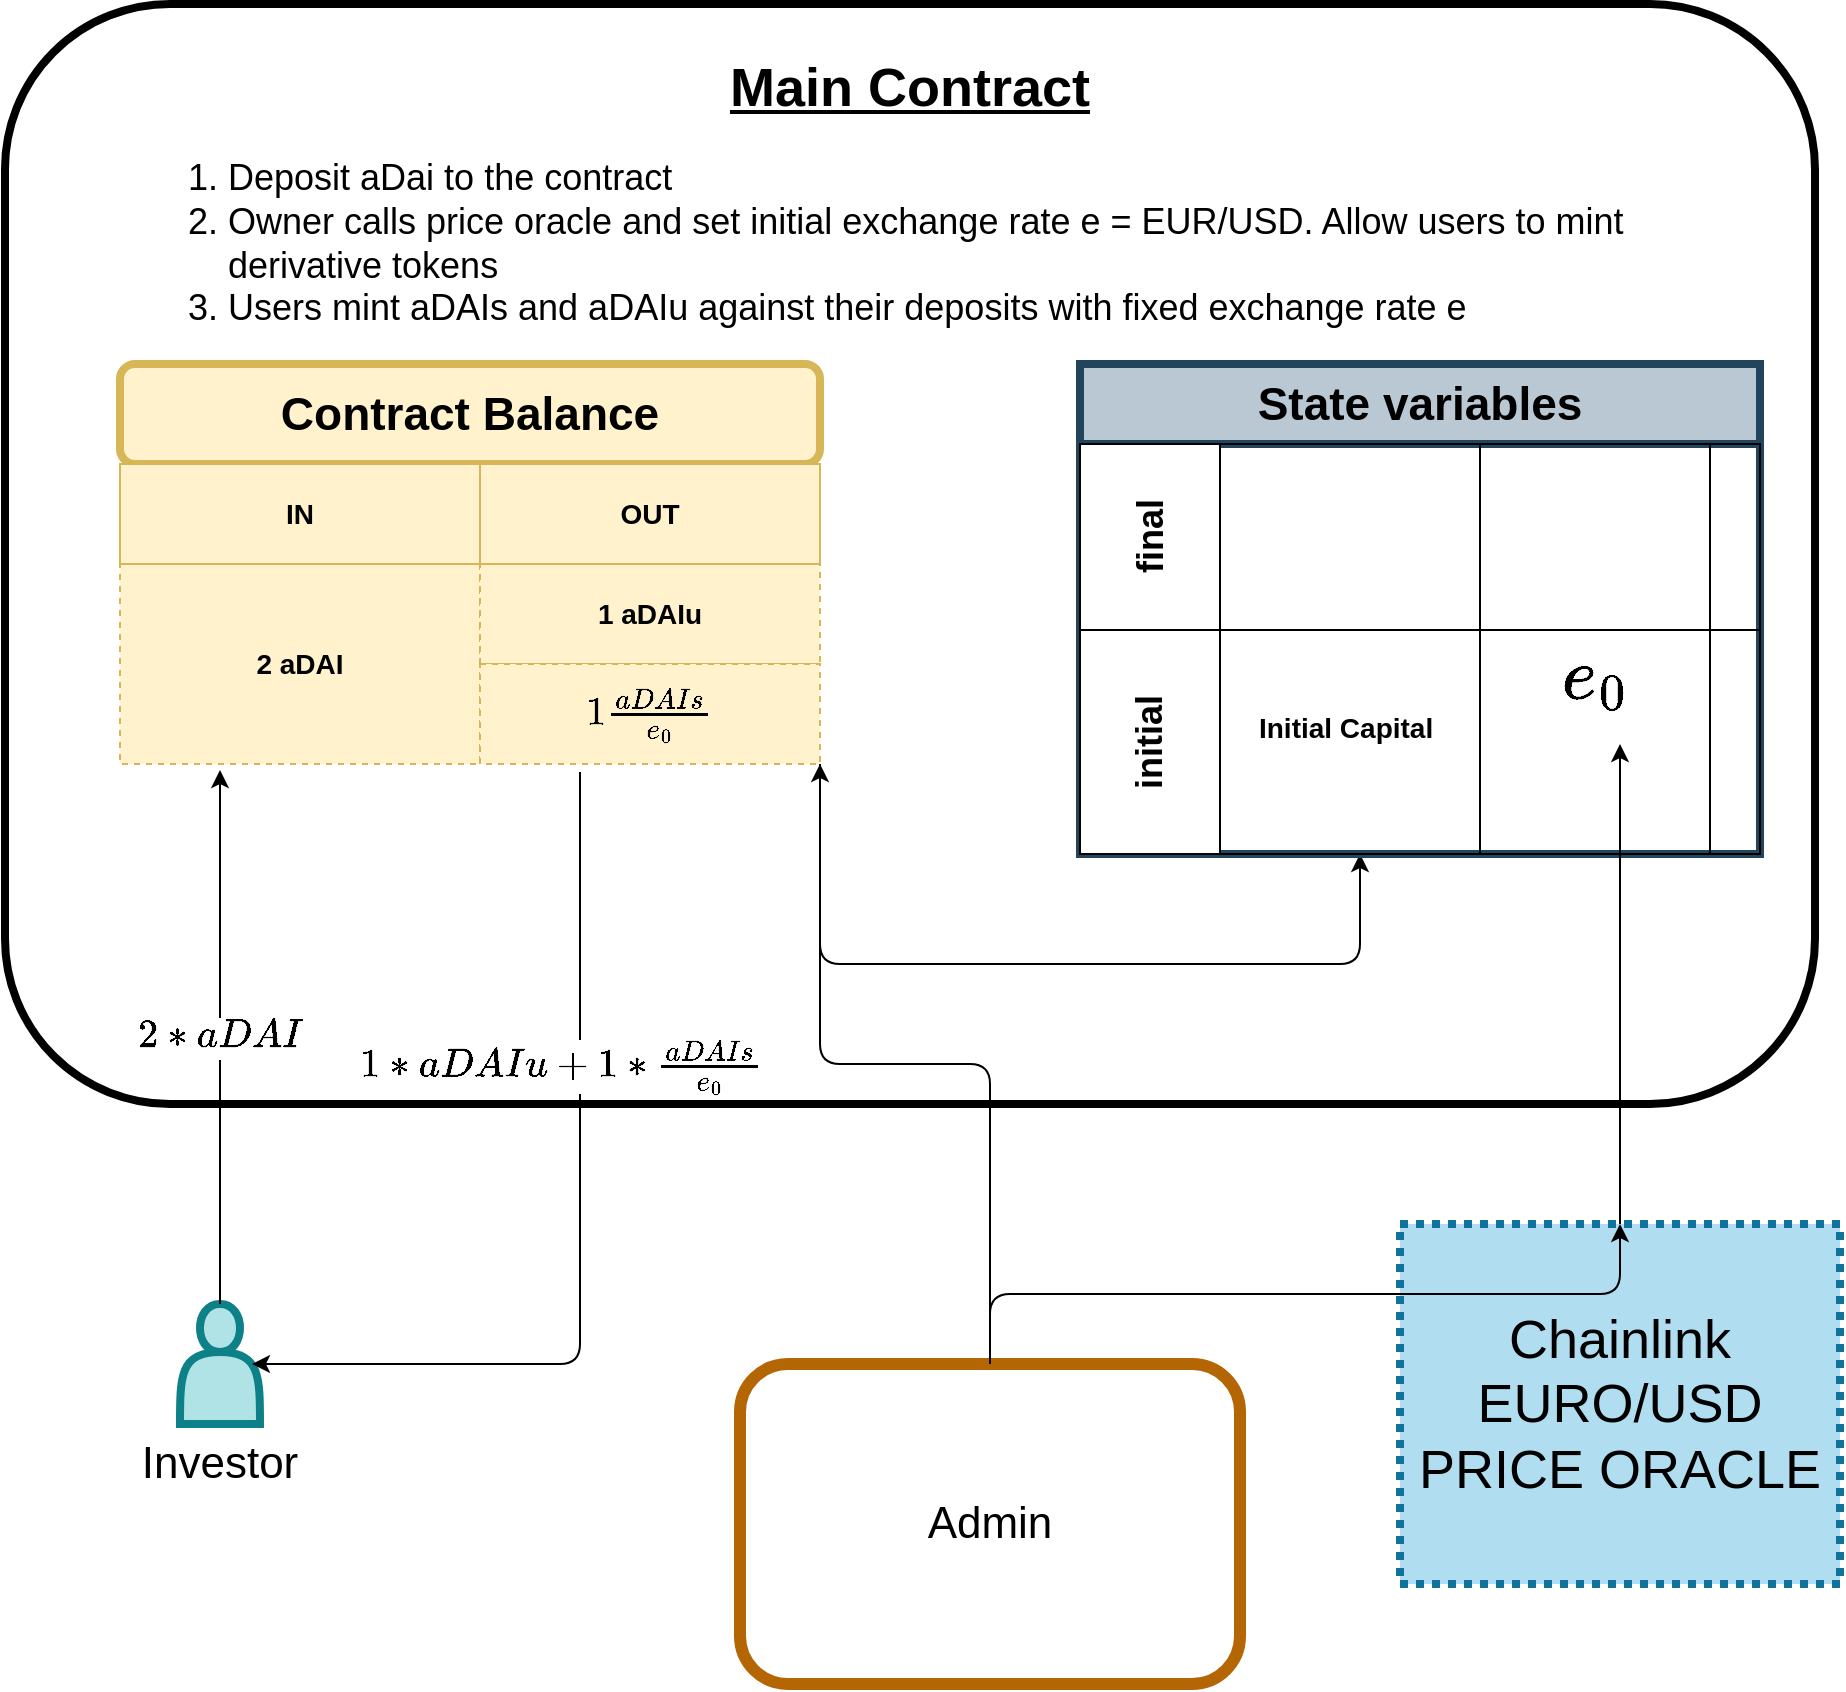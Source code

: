 <mxfile version="13.8.1" type="github" pages="2">
  <diagram id="2dJAtTzYBBDmyN-PzjmT" name="Page-1">
    <mxGraphModel dx="2272" dy="1894" grid="1" gridSize="10" guides="1" tooltips="1" connect="1" arrows="1" fold="1" page="1" pageScale="1" pageWidth="850" pageHeight="1100" math="1" shadow="0">
      <root>
        <mxCell id="0" />
        <mxCell id="1" parent="0" />
        <mxCell id="4XUhLhnA6siuGQTpz5Ow-35" value="&lt;span style=&quot;font-size: 27px&quot;&gt;Chainlink EURO/USD &lt;br&gt;PRICE ORACLE&lt;/span&gt;" style="rounded=0;whiteSpace=wrap;html=1;shadow=0;dashed=1;dashPattern=1 1;labelBackgroundColor=none;strokeWidth=4;align=center;strokeColor=#10739e;glass=0;sketch=0;fillColor=#b1ddf0;fontSize=27;" parent="1" vertex="1">
          <mxGeometry x="690" y="280" width="220" height="180" as="geometry" />
        </mxCell>
        <mxCell id="G5pyGGpDoqd2RvzIEwfP-1" value="" style="shape=actor;whiteSpace=wrap;html=1;rounded=0;shadow=0;glass=0;labelBackgroundColor=none;sketch=0;strokeWidth=4;fillColor=#b0e3e6;fontSize=27;align=center;strokeColor=#0e8088;" parent="1" vertex="1">
          <mxGeometry x="80" y="320" width="40" height="60" as="geometry" />
        </mxCell>
        <mxCell id="uuhmvlGmtuIwiNIzIhra-4" value="" style="endArrow=classic;html=1;fontSize=27;fontColor=#000000;entryX=0.9;entryY=0.5;entryDx=0;entryDy=0;entryPerimeter=0;" parent="1" target="G5pyGGpDoqd2RvzIEwfP-1" edge="1">
          <mxGeometry relative="1" as="geometry">
            <mxPoint x="280" y="54" as="sourcePoint" />
            <mxPoint x="390" y="60" as="targetPoint" />
            <Array as="points">
              <mxPoint x="280" y="350" />
            </Array>
          </mxGeometry>
        </mxCell>
        <mxCell id="uuhmvlGmtuIwiNIzIhra-5" value="&lt;span style=&quot;font-family: &amp;#34;courier new&amp;#34; , &amp;#34;courier&amp;#34; , monospace ; text-align: left&quot;&gt;&lt;font style=&quot;font-size: 17px&quot;&gt;\(1*aDAIu + 1*\frac{aDAIs}{e_0}\)&lt;/font&gt;&lt;/span&gt;" style="edgeLabel;resizable=0;html=1;align=center;verticalAlign=middle;fontSize=16;" parent="uuhmvlGmtuIwiNIzIhra-4" connectable="0" vertex="1">
          <mxGeometry relative="1" as="geometry">
            <mxPoint x="-10.04" y="-83.69" as="offset" />
          </mxGeometry>
        </mxCell>
        <mxCell id="uuhmvlGmtuIwiNIzIhra-6" value="" style="endArrow=classic;html=1;fontSize=27;fontColor=#000000;exitX=0.5;exitY=0;exitDx=0;exitDy=0;" parent="1" source="G5pyGGpDoqd2RvzIEwfP-1" edge="1">
          <mxGeometry relative="1" as="geometry">
            <mxPoint x="250" y="220" as="sourcePoint" />
            <mxPoint x="100" y="53" as="targetPoint" />
          </mxGeometry>
        </mxCell>
        <mxCell id="uuhmvlGmtuIwiNIzIhra-7" value="&lt;span style=&quot;font-family: &amp;#34;courier new&amp;#34; , &amp;#34;courier&amp;#34; , monospace ; font-size: 17px ; text-align: left&quot;&gt;\(2*aDAI\)&lt;/span&gt;" style="edgeLabel;resizable=0;html=1;align=center;verticalAlign=middle;fontSize=16;" parent="uuhmvlGmtuIwiNIzIhra-6" connectable="0" vertex="1">
          <mxGeometry relative="1" as="geometry" />
        </mxCell>
        <mxCell id="4XUhLhnA6siuGQTpz5Ow-33" value="&lt;h1&gt;&lt;font style=&quot;font-size: 27px&quot;&gt;&lt;u&gt;Main Contract&lt;/u&gt;&lt;/font&gt;&lt;/h1&gt;&lt;p style=&quot;font-size: 19px&quot;&gt;&lt;/p&gt;&lt;ol style=&quot;font-size: 18px&quot;&gt;&lt;li style=&quot;text-align: left&quot;&gt;&lt;font style=&quot;font-size: 18px&quot;&gt;Deposit aDai to the contract&lt;/font&gt;&lt;/li&gt;&lt;li style=&quot;text-align: left&quot;&gt;&lt;font style=&quot;font-size: 18px&quot;&gt;Owner calls price oracle and set initial exchange rate e = EUR/USD. Allow users to mint derivative tokens&lt;/font&gt;&lt;/li&gt;&lt;li style=&quot;text-align: left&quot;&gt;&lt;font style=&quot;font-size: 18px&quot;&gt;Users mint aDAIs and aDAIu against their deposits with fixed exchange rate e&lt;/font&gt;&lt;/li&gt;&lt;/ol&gt;&lt;p&gt;&lt;/p&gt;" style="text;html=1;strokeColor=none;fillColor=none;spacing=5;spacingTop=-20;whiteSpace=wrap;overflow=hidden;rounded=0;shadow=1;dashed=1;dashPattern=1 1;labelBackgroundColor=none;fontColor=#000000;align=center;" parent="1" vertex="1">
          <mxGeometry x="60" y="-310" width="770" height="150" as="geometry" />
        </mxCell>
        <mxCell id="jAntQp2-VzLY4A2VR2Bl-2" value="Admin" style="rounded=1;whiteSpace=wrap;html=1;shadow=0;glass=1;labelBackgroundColor=none;sketch=0;strokeWidth=6;fontFamily=Helvetica;fontSize=22;align=center;strokeColor=#b46504;fillColor=none;" parent="1" vertex="1">
          <mxGeometry x="360" y="350" width="250" height="160" as="geometry" />
        </mxCell>
        <mxCell id="jAntQp2-VzLY4A2VR2Bl-11" value="" style="edgeStyle=elbowEdgeStyle;elbow=vertical;endArrow=classic;html=1;fontFamily=Helvetica;fontSize=22;fontColor=#000000;exitX=1;exitY=1;exitDx=0;exitDy=0;" parent="1" edge="1">
          <mxGeometry width="50" height="50" relative="1" as="geometry">
            <mxPoint x="400" y="50" as="sourcePoint" />
            <mxPoint x="670" y="95" as="targetPoint" />
            <Array as="points">
              <mxPoint x="520" y="150" />
              <mxPoint x="400" y="50" />
              <mxPoint x="550" y="125" />
            </Array>
          </mxGeometry>
        </mxCell>
        <mxCell id="jAntQp2-VzLY4A2VR2Bl-15" value="" style="edgeStyle=elbowEdgeStyle;elbow=vertical;endArrow=classic;html=1;fontFamily=Helvetica;fontSize=22;fontColor=#000000;entryX=1;entryY=1;entryDx=0;entryDy=0;" parent="1" source="jAntQp2-VzLY4A2VR2Bl-2" edge="1">
          <mxGeometry width="50" height="50" relative="1" as="geometry">
            <mxPoint x="350" y="130" as="sourcePoint" />
            <mxPoint x="400" y="50" as="targetPoint" />
          </mxGeometry>
        </mxCell>
        <mxCell id="jAntQp2-VzLY4A2VR2Bl-17" value="" style="edgeStyle=elbowEdgeStyle;elbow=vertical;endArrow=classic;html=1;fontFamily=Helvetica;fontSize=22;fontColor=#000000;exitX=0.5;exitY=0;exitDx=0;exitDy=0;" parent="1" source="jAntQp2-VzLY4A2VR2Bl-2" edge="1">
          <mxGeometry width="50" height="50" relative="1" as="geometry">
            <mxPoint x="350" y="130" as="sourcePoint" />
            <mxPoint x="800" y="280" as="targetPoint" />
          </mxGeometry>
        </mxCell>
        <mxCell id="uuhmvlGmtuIwiNIzIhra-24" value="State variables" style="shape=table;childLayout=tableLayout;rowLines=0;columnLines=0;startSize=40;html=1;whiteSpace=wrap;collapsible=0;recursiveResize=0;expand=0;pointerEvents=0;fontStyle=1;align=center;rounded=0;shadow=0;glass=0;labelBackgroundColor=none;sketch=0;strokeWidth=4;fontSize=23;strokeColor=#23445d;fillColor=#BAC8D3;" parent="1" vertex="1">
          <mxGeometry x="530" y="-150" width="340" height="245" as="geometry" />
        </mxCell>
        <mxCell id="uuhmvlGmtuIwiNIzIhra-29" value="&lt;font style=&quot;font-size: 18px&quot;&gt;final&lt;/font&gt;" style="swimlane;horizontal=0;points=[[0,0.5],[1,0.5]];portConstraint=eastwest;startSize=70;html=1;whiteSpace=wrap;collapsible=0;recursiveResize=0;expand=0;pointerEvents=0;" parent="uuhmvlGmtuIwiNIzIhra-24" vertex="1">
          <mxGeometry y="40" width="340" height="93" as="geometry" />
        </mxCell>
        <mxCell id="uuhmvlGmtuIwiNIzIhra-30" value="" style="swimlane;connectable=0;startSize=0;html=1;whiteSpace=wrap;collapsible=0;recursiveResize=0;expand=0;pointerEvents=0;align=center;" parent="uuhmvlGmtuIwiNIzIhra-29" vertex="1">
          <mxGeometry x="70" width="130" height="93" as="geometry" />
        </mxCell>
        <mxCell id="uuhmvlGmtuIwiNIzIhra-31" value="" style="swimlane;connectable=0;startSize=0;html=1;whiteSpace=wrap;collapsible=0;recursiveResize=0;expand=0;pointerEvents=0;align=center;" parent="uuhmvlGmtuIwiNIzIhra-29" vertex="1">
          <mxGeometry x="200" width="115" height="93" as="geometry" />
        </mxCell>
        <mxCell id="uuhmvlGmtuIwiNIzIhra-32" value="" style="swimlane;connectable=0;startSize=0;html=1;whiteSpace=wrap;collapsible=0;recursiveResize=0;expand=0;pointerEvents=0;" parent="uuhmvlGmtuIwiNIzIhra-29" vertex="1">
          <mxGeometry x="315" width="25" height="93" as="geometry" />
        </mxCell>
        <mxCell id="uuhmvlGmtuIwiNIzIhra-33" value="&lt;font style=&quot;font-size: 18px&quot;&gt;initial&lt;/font&gt;" style="swimlane;horizontal=0;points=[[0,0.5],[1,0.5]];portConstraint=eastwest;startSize=70;html=1;whiteSpace=wrap;collapsible=0;recursiveResize=0;expand=0;pointerEvents=0;" parent="uuhmvlGmtuIwiNIzIhra-24" vertex="1">
          <mxGeometry y="133" width="340" height="112" as="geometry" />
        </mxCell>
        <mxCell id="uuhmvlGmtuIwiNIzIhra-34" value="&lt;div style=&quot;font-size: 14px;&quot;&gt;&lt;br style=&quot;font-size: 14px;&quot;&gt;&lt;br style=&quot;font-size: 14px;&quot;&gt;&lt;span style=&quot;font-size: 14px;&quot;&gt;Initial Capital&amp;nbsp;&lt;/span&gt;&lt;br style=&quot;font-size: 14px;&quot;&gt;&lt;/div&gt;" style="swimlane;connectable=0;startSize=0;html=1;whiteSpace=wrap;collapsible=0;recursiveResize=0;expand=0;pointerEvents=0;align=center;verticalAlign=top;textDirection=ltr;fontSize=14;" parent="uuhmvlGmtuIwiNIzIhra-33" vertex="1">
          <mxGeometry x="70" width="130" height="112" as="geometry" />
        </mxCell>
        <mxCell id="uuhmvlGmtuIwiNIzIhra-35" value="&lt;span style=&quot;font-family: &amp;#34;courier new&amp;#34; , &amp;#34;courier&amp;#34; , monospace ; font-weight: 400 ; background-color: rgb(255 , 255 , 255)&quot;&gt;&lt;font style=&quot;font-size: 31px&quot;&gt;\(e_0\)&lt;/font&gt;&lt;/span&gt;" style="swimlane;connectable=0;startSize=0;html=1;whiteSpace=wrap;collapsible=0;recursiveResize=0;expand=0;pointerEvents=0;fontSize=22;horizontal=1;textDirection=ltr;verticalAlign=top;align=center;" parent="uuhmvlGmtuIwiNIzIhra-33" vertex="1">
          <mxGeometry x="200" width="115" height="112" as="geometry" />
        </mxCell>
        <mxCell id="uuhmvlGmtuIwiNIzIhra-36" value="" style="swimlane;connectable=0;startSize=0;html=1;whiteSpace=wrap;collapsible=0;recursiveResize=0;expand=0;pointerEvents=0;" parent="uuhmvlGmtuIwiNIzIhra-33" vertex="1">
          <mxGeometry x="315" width="25" height="112" as="geometry" />
        </mxCell>
        <mxCell id="kONQDVaUHQGAATV9A70o-1" value="Investor" style="text;html=1;strokeColor=none;fillColor=none;align=center;verticalAlign=middle;whiteSpace=wrap;rounded=0;shadow=0;glass=1;labelBackgroundColor=none;sketch=0;fontFamily=Helvetica;fontSize=22;fontColor=#000000;" parent="1" vertex="1">
          <mxGeometry x="80" y="390" width="40" height="20" as="geometry" />
        </mxCell>
        <mxCell id="_d5LTXDOqDdxoUwXutbY-14" value="&lt;span style=&quot;font-size: 23px ; font-weight: 700&quot;&gt;Contract Balance&lt;/span&gt;" style="rounded=1;whiteSpace=wrap;html=1;fillColor=#fff2cc;strokeWidth=4;strokeColor=#D6B656;" vertex="1" parent="1">
          <mxGeometry x="50" y="-150" width="350" height="50" as="geometry" />
        </mxCell>
        <mxCell id="_d5LTXDOqDdxoUwXutbY-15" value="&lt;span style=&quot;font-size: 14px ; font-weight: 700&quot;&gt;2 aDAI&lt;/span&gt;" style="rounded=0;whiteSpace=wrap;html=1;fillColor=#fff2cc;strokeColor=#d6b656;dashed=1;" vertex="1" parent="1">
          <mxGeometry x="50" y="-50" width="180" height="100" as="geometry" />
        </mxCell>
        <mxCell id="_d5LTXDOqDdxoUwXutbY-17" value="&lt;span style=&quot;font-size: 14px ; font-weight: 700&quot;&gt;1 aDAIu&lt;/span&gt;" style="rounded=0;whiteSpace=wrap;html=1;strokeColor=#D6B656;dashed=1;fillColor=#FFF2CC;" vertex="1" parent="1">
          <mxGeometry x="230" y="-50" width="170" height="50" as="geometry" />
        </mxCell>
        <mxCell id="_d5LTXDOqDdxoUwXutbY-26" value="&lt;span style=&quot;font-size: 14px ; font-weight: 700&quot;&gt;IN&lt;/span&gt;" style="rounded=0;whiteSpace=wrap;html=1;fillColor=#fff2cc;strokeColor=#d6b656;" vertex="1" parent="1">
          <mxGeometry x="50" y="-100" width="180" height="50" as="geometry" />
        </mxCell>
        <mxCell id="_d5LTXDOqDdxoUwXutbY-27" value="&lt;span style=&quot;font-size: 14px ; font-weight: 700&quot;&gt;OUT&lt;/span&gt;" style="rounded=0;whiteSpace=wrap;html=1;fillColor=#fff2cc;strokeColor=#d6b656;" vertex="1" parent="1">
          <mxGeometry x="230" y="-100" width="170" height="50" as="geometry" />
        </mxCell>
        <mxCell id="_d5LTXDOqDdxoUwXutbY-28" value="" style="edgeStyle=elbowEdgeStyle;elbow=vertical;endArrow=classic;html=1;fontFamily=Helvetica;fontSize=22;fontColor=#000000;exitX=0.5;exitY=0;exitDx=0;exitDy=0;" edge="1" parent="1" source="4XUhLhnA6siuGQTpz5Ow-35">
          <mxGeometry width="50" height="50" relative="1" as="geometry">
            <mxPoint x="800" y="280" as="sourcePoint" />
            <mxPoint x="800" y="40" as="targetPoint" />
          </mxGeometry>
        </mxCell>
        <mxCell id="E98Kl3k2uJ_tmqY4yj09-1" value="" style="rounded=1;whiteSpace=wrap;html=1;shadow=0;glass=1;labelBackgroundColor=none;sketch=0;strokeWidth=4;gradientColor=none;fontSize=15;align=center;fillColor=none;" vertex="1" parent="1">
          <mxGeometry x="-7.5" y="-330" width="905" height="550" as="geometry" />
        </mxCell>
        <mxCell id="UaezrTL0CagsEwG9Wrnk-1" value="&lt;span style=&quot;font-family: &amp;#34;courier new&amp;#34; , &amp;#34;courier&amp;#34; , monospace ; font-size: 17px ; text-align: left ; background-color: rgb(255 , 242 , 204)&quot;&gt;\(1\frac{aDAIs}{e_0}\)&lt;/span&gt;" style="rounded=0;whiteSpace=wrap;html=1;strokeColor=#D6B656;dashed=1;fillColor=#FFF2CC;" vertex="1" parent="1">
          <mxGeometry x="230" width="170" height="50" as="geometry" />
        </mxCell>
      </root>
    </mxGraphModel>
  </diagram>
  <diagram id="HZ3dKPAo8PAfwK-Si58E" name="Page-2">
    <mxGraphModel dx="2272" dy="1894" grid="1" gridSize="10" guides="1" tooltips="1" connect="1" arrows="1" fold="1" page="1" pageScale="1" pageWidth="850" pageHeight="1100" math="1" shadow="0">
      <root>
        <mxCell id="-0bQhvXT2Ae33jYl0nog-0" />
        <mxCell id="-0bQhvXT2Ae33jYl0nog-1" parent="-0bQhvXT2Ae33jYl0nog-0" />
        <mxCell id="z8cZ8EHx2QSfqwb-phpB-0" value="&lt;span style=&quot;font-size: 27px&quot;&gt;Chainlink EURO/USD &lt;br&gt;PRICE ORACLE&lt;/span&gt;" style="rounded=0;whiteSpace=wrap;html=1;shadow=0;dashed=1;dashPattern=1 1;labelBackgroundColor=none;strokeWidth=4;align=center;strokeColor=#10739e;glass=0;sketch=0;fillColor=#b1ddf0;fontSize=27;" parent="-0bQhvXT2Ae33jYl0nog-1" vertex="1">
          <mxGeometry x="680" y="280" width="220" height="180" as="geometry" />
        </mxCell>
        <mxCell id="z8cZ8EHx2QSfqwb-phpB-1" value="" style="shape=actor;whiteSpace=wrap;html=1;rounded=0;shadow=0;glass=0;labelBackgroundColor=none;sketch=0;strokeWidth=4;fillColor=#b0e3e6;fontSize=27;align=center;strokeColor=#0e8088;" parent="-0bQhvXT2Ae33jYl0nog-1" vertex="1">
          <mxGeometry x="50" y="210" width="40" height="60" as="geometry" />
        </mxCell>
        <mxCell id="z8cZ8EHx2QSfqwb-phpB-6" value="&lt;h1&gt;&lt;font style=&quot;font-size: 27px&quot;&gt;&lt;u&gt;Main Contract&lt;/u&gt;&lt;/font&gt;&lt;/h1&gt;&lt;ol style=&quot;font-size: 18px&quot;&gt;&lt;li style=&quot;text-align: left&quot;&gt;&lt;font style=&quot;font-size: 18px&quot;&gt;Owner calls price oracle and sets the final exchange rate e = EUR/USD. Furthermore, the total amount of interest earned is estimated.&lt;/font&gt;&lt;/li&gt;&lt;li style=&quot;text-align: left&quot;&gt;Allow users to redeem their aDAI. Derivative tokens are burned in the process.&lt;br&gt;&lt;/li&gt;&lt;/ol&gt;&lt;p&gt;&lt;/p&gt;" style="text;html=1;strokeColor=none;fillColor=none;spacing=5;spacingTop=-20;whiteSpace=wrap;overflow=hidden;rounded=0;shadow=1;dashed=1;dashPattern=1 1;labelBackgroundColor=none;fontColor=#000000;align=center;" parent="-0bQhvXT2Ae33jYl0nog-1" vertex="1">
          <mxGeometry x="60" y="-310" width="770" height="150" as="geometry" />
        </mxCell>
        <mxCell id="z8cZ8EHx2QSfqwb-phpB-9" value="Admin" style="rounded=1;whiteSpace=wrap;html=1;shadow=0;glass=1;labelBackgroundColor=none;sketch=0;strokeWidth=6;fontFamily=Helvetica;fontSize=22;align=center;strokeColor=#b46504;fillColor=none;" parent="-0bQhvXT2Ae33jYl0nog-1" vertex="1">
          <mxGeometry x="360" y="350" width="250" height="160" as="geometry" />
        </mxCell>
        <mxCell id="z8cZ8EHx2QSfqwb-phpB-10" value="" style="edgeStyle=elbowEdgeStyle;elbow=vertical;endArrow=classic;html=1;fontFamily=Helvetica;fontSize=22;fontColor=#000000;exitX=0.957;exitY=1.1;exitDx=0;exitDy=0;exitPerimeter=0;" parent="-0bQhvXT2Ae33jYl0nog-1" source="73HmqnTuaRTmXrYc_TzY-0" edge="1">
          <mxGeometry width="50" height="50" relative="1" as="geometry">
            <mxPoint x="379.64" y="132.03" as="sourcePoint" />
            <mxPoint x="670" y="-60" as="targetPoint" />
            <Array as="points">
              <mxPoint x="550" y="125" />
            </Array>
          </mxGeometry>
        </mxCell>
        <mxCell id="z8cZ8EHx2QSfqwb-phpB-21" value="" style="edgeStyle=elbowEdgeStyle;elbow=vertical;endArrow=classic;html=1;fontFamily=Helvetica;fontSize=22;fontColor=#000000;exitX=0.5;exitY=0;exitDx=0;exitDy=0;" parent="-0bQhvXT2Ae33jYl0nog-1" source="z8cZ8EHx2QSfqwb-phpB-0" edge="1">
          <mxGeometry width="50" height="50" relative="1" as="geometry">
            <mxPoint x="610" y="300" as="sourcePoint" />
            <mxPoint x="790" y="-50" as="targetPoint" />
            <Array as="points">
              <mxPoint x="810" y="210" />
              <mxPoint x="790" y="80" />
            </Array>
          </mxGeometry>
        </mxCell>
        <mxCell id="z8cZ8EHx2QSfqwb-phpB-22" value="" style="edgeStyle=elbowEdgeStyle;elbow=vertical;endArrow=classic;html=1;fontFamily=Helvetica;fontSize=22;fontColor=#000000;" parent="-0bQhvXT2Ae33jYl0nog-1" source="z8cZ8EHx2QSfqwb-phpB-9" edge="1">
          <mxGeometry width="50" height="50" relative="1" as="geometry">
            <mxPoint x="350" y="130" as="sourcePoint" />
            <mxPoint x="380" y="100" as="targetPoint" />
          </mxGeometry>
        </mxCell>
        <mxCell id="z8cZ8EHx2QSfqwb-phpB-23" value="" style="edgeStyle=elbowEdgeStyle;elbow=vertical;endArrow=classic;html=1;fontFamily=Helvetica;fontSize=22;fontColor=#000000;exitX=0.5;exitY=0;exitDx=0;exitDy=0;entryX=0.5;entryY=0;entryDx=0;entryDy=0;" parent="-0bQhvXT2Ae33jYl0nog-1" source="z8cZ8EHx2QSfqwb-phpB-9" edge="1" target="z8cZ8EHx2QSfqwb-phpB-0">
          <mxGeometry width="50" height="50" relative="1" as="geometry">
            <mxPoint x="350" y="130" as="sourcePoint" />
            <mxPoint x="800" y="280" as="targetPoint" />
            <Array as="points">
              <mxPoint x="780" y="315" />
            </Array>
          </mxGeometry>
        </mxCell>
        <mxCell id="z8cZ8EHx2QSfqwb-phpB-24" value="State variables" style="shape=table;childLayout=tableLayout;rowLines=0;columnLines=0;startSize=40;html=1;whiteSpace=wrap;collapsible=0;recursiveResize=0;expand=0;pointerEvents=0;fontStyle=1;align=center;rounded=0;shadow=0;glass=0;labelBackgroundColor=none;sketch=0;strokeWidth=4;fontSize=23;strokeColor=#23445d;fillColor=#BAC8D3;" parent="-0bQhvXT2Ae33jYl0nog-1" vertex="1">
          <mxGeometry x="530" y="-150" width="340" height="245" as="geometry" />
        </mxCell>
        <mxCell id="z8cZ8EHx2QSfqwb-phpB-25" value="&lt;font style=&quot;font-size: 18px&quot;&gt;final&lt;/font&gt;" style="swimlane;horizontal=0;points=[[0,0.5],[1,0.5]];portConstraint=eastwest;startSize=70;html=1;whiteSpace=wrap;collapsible=0;recursiveResize=0;expand=0;pointerEvents=0;" parent="z8cZ8EHx2QSfqwb-phpB-24" vertex="1">
          <mxGeometry y="40" width="340" height="93" as="geometry" />
        </mxCell>
        <mxCell id="z8cZ8EHx2QSfqwb-phpB-26" value="&lt;br&gt;&lt;br&gt;&lt;br&gt;&lt;br&gt;&lt;br&gt;&lt;br&gt;Initial Capital + Interest" style="swimlane;connectable=0;startSize=0;html=1;whiteSpace=wrap;collapsible=0;recursiveResize=0;expand=0;pointerEvents=0;align=center;" parent="z8cZ8EHx2QSfqwb-phpB-25" vertex="1">
          <mxGeometry x="70" width="130" height="93" as="geometry" />
        </mxCell>
        <mxCell id="z8cZ8EHx2QSfqwb-phpB-27" value="&lt;span style=&quot;font-family: &amp;#34;courier new&amp;#34; , &amp;#34;courier&amp;#34; , monospace ; font-size: 31px ; font-weight: 400 ; background-color: rgb(255 , 255 , 255)&quot;&gt;\(e_1\)&lt;/span&gt;" style="swimlane;connectable=0;startSize=0;html=1;whiteSpace=wrap;collapsible=0;recursiveResize=0;expand=0;pointerEvents=0;align=center;verticalAlign=top;" parent="z8cZ8EHx2QSfqwb-phpB-25" vertex="1">
          <mxGeometry x="200" width="115" height="93" as="geometry" />
        </mxCell>
        <mxCell id="z8cZ8EHx2QSfqwb-phpB-28" value="" style="swimlane;connectable=0;startSize=0;html=1;whiteSpace=wrap;collapsible=0;recursiveResize=0;expand=0;pointerEvents=0;" parent="z8cZ8EHx2QSfqwb-phpB-25" vertex="1">
          <mxGeometry x="315" width="25" height="93" as="geometry" />
        </mxCell>
        <mxCell id="z8cZ8EHx2QSfqwb-phpB-29" value="&lt;font style=&quot;font-size: 18px&quot;&gt;initial&lt;/font&gt;" style="swimlane;horizontal=0;points=[[0,0.5],[1,0.5]];portConstraint=eastwest;startSize=70;html=1;whiteSpace=wrap;collapsible=0;recursiveResize=0;expand=0;pointerEvents=0;" parent="z8cZ8EHx2QSfqwb-phpB-24" vertex="1">
          <mxGeometry y="133" width="340" height="112" as="geometry" />
        </mxCell>
        <mxCell id="z8cZ8EHx2QSfqwb-phpB-30" value="&lt;div&gt;&lt;br&gt;&lt;br&gt;&lt;br&gt;&lt;span&gt;Initial Capital&amp;nbsp;&lt;/span&gt;&lt;br&gt;&lt;/div&gt;" style="swimlane;connectable=0;startSize=0;html=1;whiteSpace=wrap;collapsible=0;recursiveResize=0;expand=0;pointerEvents=0;align=center;verticalAlign=top;textDirection=ltr;" parent="z8cZ8EHx2QSfqwb-phpB-29" vertex="1">
          <mxGeometry x="70" width="130" height="112" as="geometry" />
        </mxCell>
        <mxCell id="z8cZ8EHx2QSfqwb-phpB-31" value="&lt;span style=&quot;font-family: &amp;#34;courier new&amp;#34; , &amp;#34;courier&amp;#34; , monospace ; font-size: 31px ; font-weight: 400 ; background-color: rgb(255 , 255 , 255)&quot;&gt;\(e_0\)&lt;/span&gt;" style="swimlane;connectable=0;startSize=0;html=1;whiteSpace=wrap;collapsible=0;recursiveResize=0;expand=0;pointerEvents=0;fontSize=22;horizontal=1;textDirection=ltr;verticalAlign=top;" parent="z8cZ8EHx2QSfqwb-phpB-29" vertex="1">
          <mxGeometry x="200" width="115" height="112" as="geometry" />
        </mxCell>
        <mxCell id="z8cZ8EHx2QSfqwb-phpB-32" value="" style="swimlane;connectable=0;startSize=0;html=1;whiteSpace=wrap;collapsible=0;recursiveResize=0;expand=0;pointerEvents=0;" parent="z8cZ8EHx2QSfqwb-phpB-29" vertex="1">
          <mxGeometry x="315" width="25" height="112" as="geometry" />
        </mxCell>
        <mxCell id="8kdWbhvvpFdhcV9sU330-0" value="" style="shape=actor;whiteSpace=wrap;html=1;rounded=0;shadow=0;glass=0;labelBackgroundColor=none;sketch=0;strokeWidth=4;fillColor=#b0e3e6;fontSize=27;align=center;strokeColor=#0e8088;" parent="-0bQhvXT2Ae33jYl0nog-1" vertex="1">
          <mxGeometry x="-90" y="210" width="40" height="60" as="geometry" />
        </mxCell>
        <mxCell id="lchQ4kVmIElstWsXEReo-0" value="Investor" style="text;html=1;strokeColor=none;fillColor=none;align=center;verticalAlign=middle;whiteSpace=wrap;rounded=0;shadow=0;glass=1;labelBackgroundColor=none;sketch=0;fontFamily=Helvetica;fontSize=22;fontColor=#000000;" parent="-0bQhvXT2Ae33jYl0nog-1" vertex="1">
          <mxGeometry x="50" y="290" width="40" height="20" as="geometry" />
        </mxCell>
        <mxCell id="lchQ4kVmIElstWsXEReo-1" value="Customer" style="text;html=1;strokeColor=none;fillColor=none;align=center;verticalAlign=middle;whiteSpace=wrap;rounded=0;shadow=0;glass=1;labelBackgroundColor=none;sketch=0;fontFamily=Helvetica;fontSize=22;fontColor=#000000;" parent="-0bQhvXT2Ae33jYl0nog-1" vertex="1">
          <mxGeometry x="-90" y="290" width="40" height="20" as="geometry" />
        </mxCell>
        <mxCell id="lchQ4kVmIElstWsXEReo-8" value="" style="endArrow=classic;startArrow=classic;html=1;fontFamily=Helvetica;fontSize=22;fontColor=#000000;exitX=0.5;exitY=0;exitDx=0;exitDy=0;entryX=0;entryY=0.5;entryDx=0;entryDy=0;" parent="-0bQhvXT2Ae33jYl0nog-1" source="8kdWbhvvpFdhcV9sU330-0" target="vNSHKSkF7IN6wdN3dEBM-1" edge="1">
          <mxGeometry width="50" height="50" relative="1" as="geometry">
            <mxPoint x="480" y="220" as="sourcePoint" />
            <mxPoint x="20" y="10" as="targetPoint" />
            <Array as="points">
              <mxPoint x="-70" y="30" />
              <mxPoint x="-70" y="20" />
            </Array>
          </mxGeometry>
        </mxCell>
        <mxCell id="lchQ4kVmIElstWsXEReo-10" value="" style="endArrow=classic;startArrow=classic;html=1;fontFamily=Helvetica;fontSize=22;fontColor=#000000;exitX=0.5;exitY=0;exitDx=0;exitDy=0;entryX=0.556;entryY=1.04;entryDx=0;entryDy=0;entryPerimeter=0;" parent="-0bQhvXT2Ae33jYl0nog-1" source="z8cZ8EHx2QSfqwb-phpB-1" target="vNSHKSkF7IN6wdN3dEBM-6" edge="1">
          <mxGeometry width="50" height="50" relative="1" as="geometry">
            <mxPoint x="67" y="310" as="sourcePoint" />
            <mxPoint x="67" y="50" as="targetPoint" />
          </mxGeometry>
        </mxCell>
        <mxCell id="vNSHKSkF7IN6wdN3dEBM-0" value="&lt;span style=&quot;font-size: 23px ; font-weight: 700&quot;&gt;Contract Balance&lt;/span&gt;" style="rounded=1;whiteSpace=wrap;html=1;fillColor=#fff2cc;strokeWidth=4;strokeColor=#D6B656;" vertex="1" parent="-0bQhvXT2Ae33jYl0nog-1">
          <mxGeometry x="-30" y="-105" width="420" height="50" as="geometry" />
        </mxCell>
        <mxCell id="vNSHKSkF7IN6wdN3dEBM-1" value="&lt;span style=&quot;font-size: 14px ; font-weight: 700&quot;&gt;1 aDAIs&lt;/span&gt;" style="rounded=0;whiteSpace=wrap;html=1;fillColor=#fff2cc;strokeColor=#d6b656;dashed=1;" vertex="1" parent="-0bQhvXT2Ae33jYl0nog-1">
          <mxGeometry x="-30" y="-5" width="180" height="50" as="geometry" />
        </mxCell>
        <mxCell id="vNSHKSkF7IN6wdN3dEBM-2" value="&lt;span style=&quot;font-family: &amp;#34;courier new&amp;#34; , &amp;#34;courier&amp;#34; , monospace ; font-size: 17px ; text-align: left ; background-color: rgb(255 , 242 , 204)&quot;&gt;\(e_0*aDAI + interest\)&lt;/span&gt;" style="rounded=0;whiteSpace=wrap;html=1;fillColor=#fff2cc;strokeColor=#D6B656;dashed=1;" vertex="1" parent="-0bQhvXT2Ae33jYl0nog-1">
          <mxGeometry x="150" y="-5" width="240" height="50" as="geometry" />
        </mxCell>
        <mxCell id="vNSHKSkF7IN6wdN3dEBM-4" value="&lt;span style=&quot;font-size: 14px ; font-weight: 700&quot;&gt;IN&lt;/span&gt;" style="rounded=0;whiteSpace=wrap;html=1;fillColor=#fff2cc;strokeColor=#d6b656;" vertex="1" parent="-0bQhvXT2Ae33jYl0nog-1">
          <mxGeometry x="-30" y="-55" width="180" height="50" as="geometry" />
        </mxCell>
        <mxCell id="vNSHKSkF7IN6wdN3dEBM-5" value="&lt;span style=&quot;font-size: 14px ; font-weight: 700&quot;&gt;OUT&lt;/span&gt;" style="rounded=0;whiteSpace=wrap;html=1;fillColor=#fff2cc;strokeColor=#d6b656;" vertex="1" parent="-0bQhvXT2Ae33jYl0nog-1">
          <mxGeometry x="150" y="-55" width="240" height="50" as="geometry" />
        </mxCell>
        <mxCell id="vNSHKSkF7IN6wdN3dEBM-6" value="&lt;span style=&quot;font-size: 14px ; font-weight: 700&quot;&gt;1 aDAIu&lt;/span&gt;" style="rounded=0;whiteSpace=wrap;html=1;fillColor=#fff2cc;strokeColor=#d6b656;dashed=1;" vertex="1" parent="-0bQhvXT2Ae33jYl0nog-1">
          <mxGeometry x="-30" y="45" width="180" height="50" as="geometry" />
        </mxCell>
        <mxCell id="73HmqnTuaRTmXrYc_TzY-0" value="&lt;span style=&quot;font-family: &amp;#34;courier new&amp;#34; , &amp;#34;courier&amp;#34; , monospace ; font-size: 17px ; text-align: left ; background-color: rgb(255 , 242 , 204)&quot;&gt;\(1+\frac{(e_1-e_0)}{e_0}*aDAI + interest\)&lt;/span&gt;" style="rounded=0;whiteSpace=wrap;html=1;fillColor=#fff2cc;strokeColor=#D6B656;dashed=1;" vertex="1" parent="-0bQhvXT2Ae33jYl0nog-1">
          <mxGeometry x="150" y="45" width="240" height="50" as="geometry" />
        </mxCell>
        <mxCell id="bbyPwbJ073HSe6fmXLgM-0" value="" style="rounded=1;whiteSpace=wrap;html=1;shadow=0;glass=1;labelBackgroundColor=none;sketch=0;strokeWidth=4;gradientColor=none;fontSize=15;align=center;fillColor=none;" vertex="1" parent="-0bQhvXT2Ae33jYl0nog-1">
          <mxGeometry x="-80" y="-330" width="970" height="490" as="geometry" />
        </mxCell>
      </root>
    </mxGraphModel>
  </diagram>
</mxfile>
